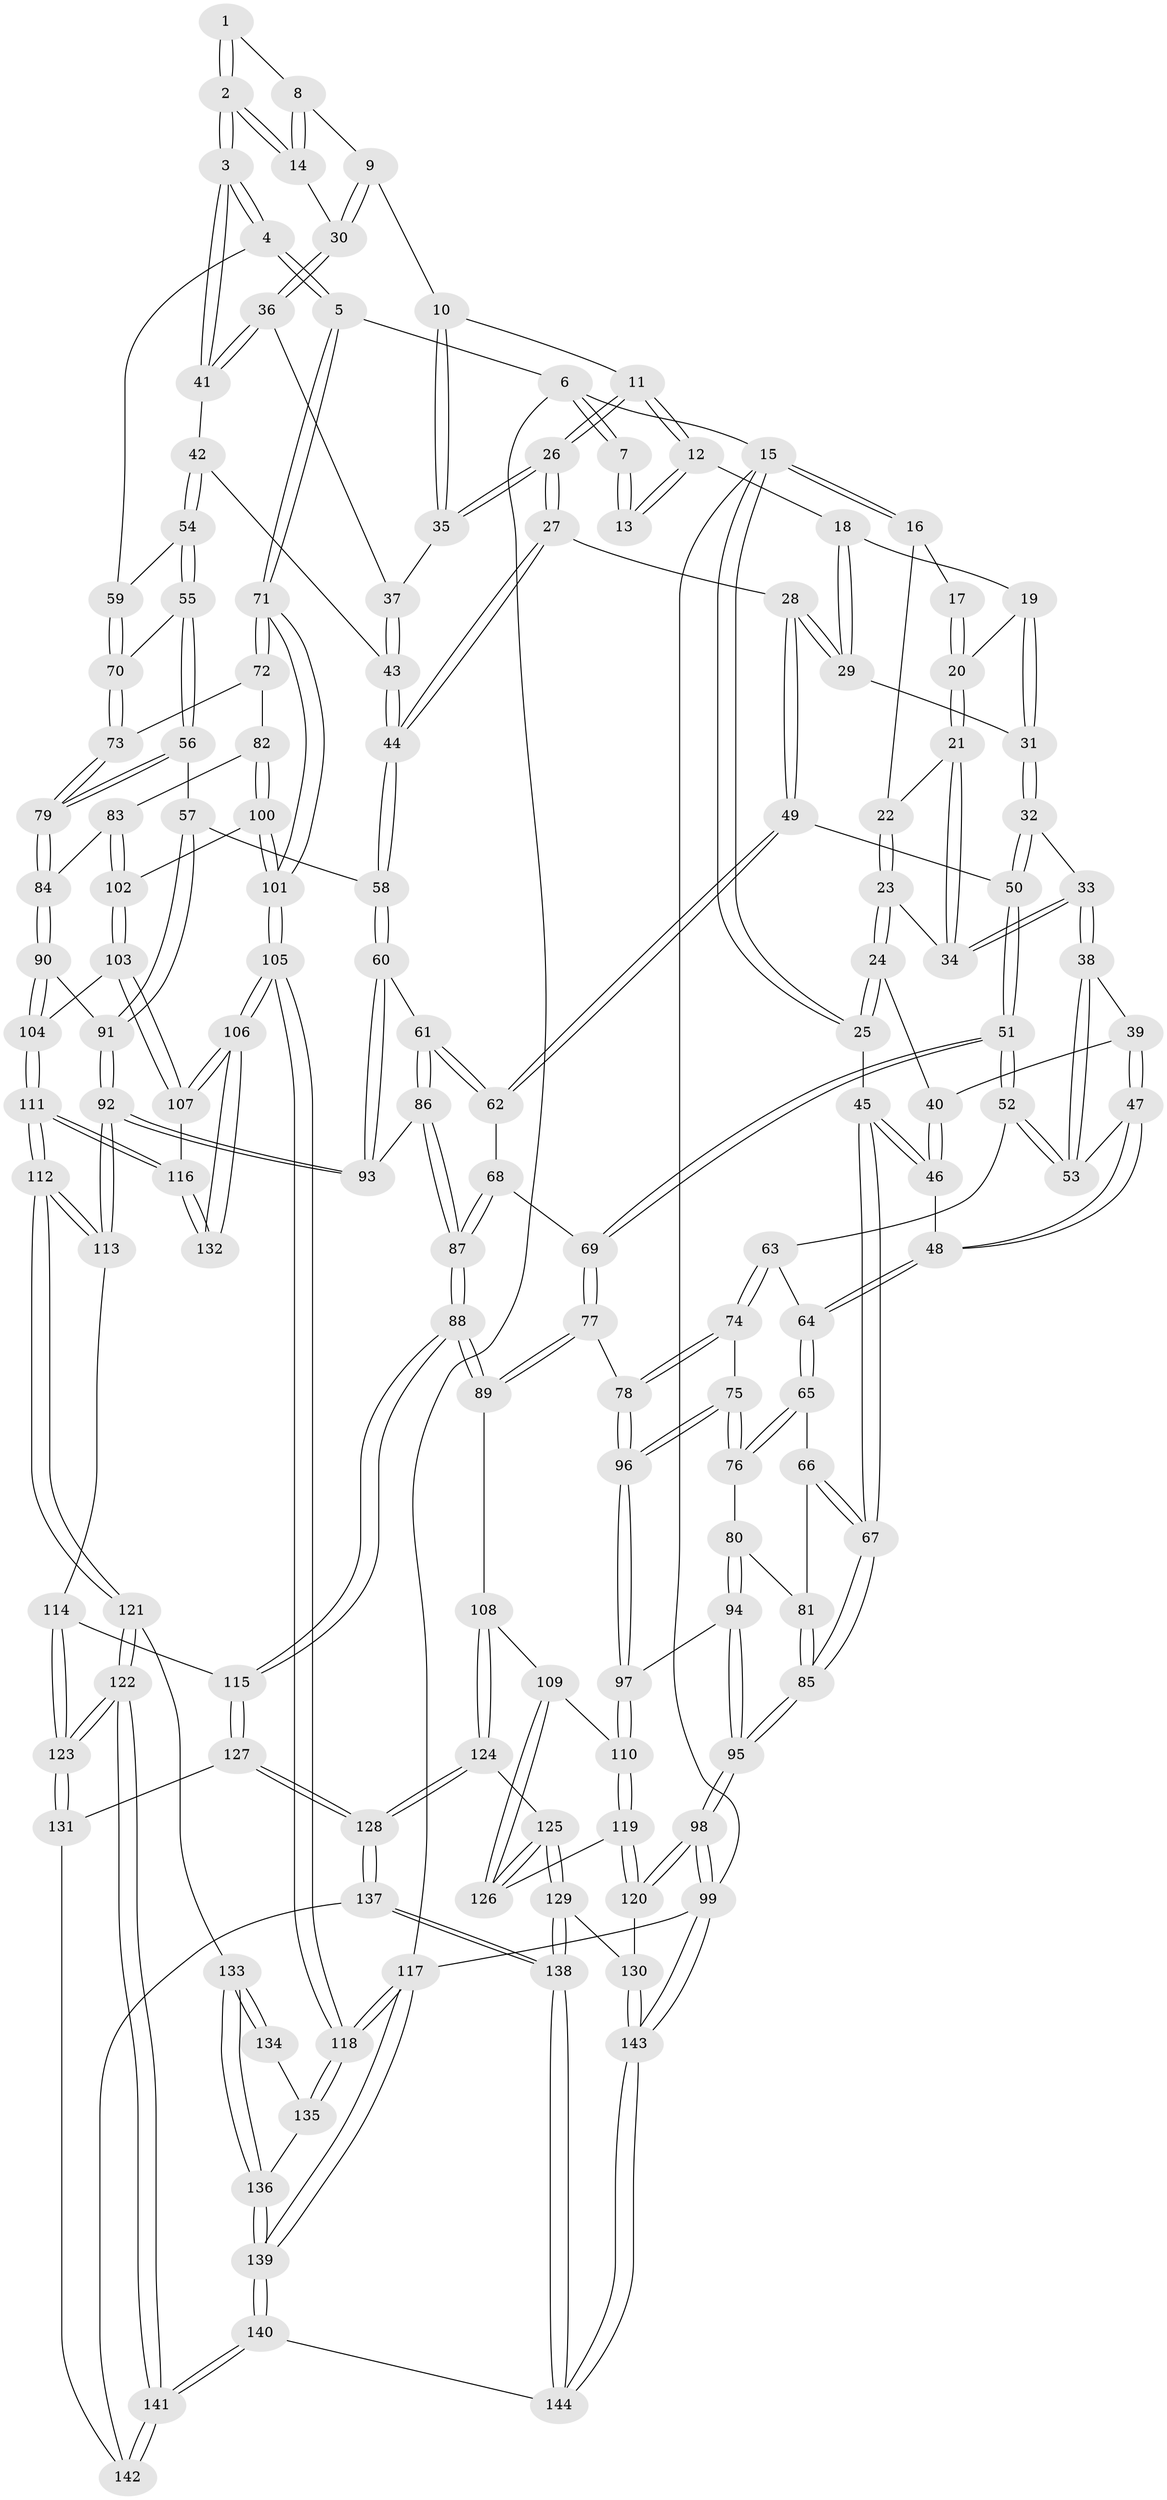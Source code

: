 // Generated by graph-tools (version 1.1) at 2025/11/02/27/25 16:11:57]
// undirected, 144 vertices, 357 edges
graph export_dot {
graph [start="1"]
  node [color=gray90,style=filled];
  1 [pos="+0.7826563176876704+0"];
  2 [pos="+0.8787375614325263+0.15349345328890493"];
  3 [pos="+0.9651171947019392+0.2014163873402511"];
  4 [pos="+1+0.2132838526525192"];
  5 [pos="+1+0.15217241987325517"];
  6 [pos="+1+0"];
  7 [pos="+0.7773372728077919+0"];
  8 [pos="+0.7553936410679168+0"];
  9 [pos="+0.7227017979719863+0.061539188924650566"];
  10 [pos="+0.6723715471303358+0.07441903104840032"];
  11 [pos="+0.563535041917661+0"];
  12 [pos="+0.5334651430514085+0"];
  13 [pos="+0.5395778815737106+0"];
  14 [pos="+0.8091571517878114+0.1455587832304474"];
  15 [pos="+0+0"];
  16 [pos="+0.04092723694963869+0"];
  17 [pos="+0.35159765305151963+0"];
  18 [pos="+0.5085294890773884+0"];
  19 [pos="+0.36317913431417354+0.06674342830285562"];
  20 [pos="+0.3246217312622935+0.0465082684354497"];
  21 [pos="+0.252567828492966+0.07091934704649552"];
  22 [pos="+0.06293551296465773+0"];
  23 [pos="+0.14570164831601343+0.1264248014153808"];
  24 [pos="+0.0980951720632277+0.15357907766168022"];
  25 [pos="+0+0"];
  26 [pos="+0.5938374503466949+0.20071245189876266"];
  27 [pos="+0.5711349673359858+0.22048244852626386"];
  28 [pos="+0.5114773674009105+0.22305236968480563"];
  29 [pos="+0.45141139119880697+0.1921802830399387"];
  30 [pos="+0.7822769064268346+0.145597431640601"];
  31 [pos="+0.3980533586642395+0.1943376914560181"];
  32 [pos="+0.37652329834098874+0.20514523986043615"];
  33 [pos="+0.2800801358266825+0.2102868086668448"];
  34 [pos="+0.23204967606611024+0.13581746518951082"];
  35 [pos="+0.650095858783834+0.18310868180560233"];
  36 [pos="+0.6974705844963559+0.18944397822380915"];
  37 [pos="+0.6958381924742065+0.19012172252349782"];
  38 [pos="+0.2518531607058116+0.2525308186802896"];
  39 [pos="+0.12708181096945662+0.24825170556307144"];
  40 [pos="+0.0916450202535506+0.22137745961513655"];
  41 [pos="+0.8164798469953689+0.26498374262054314"];
  42 [pos="+0.7751676399412682+0.28874784648631596"];
  43 [pos="+0.7320806709467829+0.27725893398342"];
  44 [pos="+0.6457405941041765+0.37108032237400634"];
  45 [pos="+0+0.30193136736430826"];
  46 [pos="+0+0.2956413664108959"];
  47 [pos="+0.1260334066595203+0.3395077040338935"];
  48 [pos="+0.09543963755411876+0.3680189293165833"];
  49 [pos="+0.47515960202691854+0.36997463208425585"];
  50 [pos="+0.3798145622903843+0.328116193622577"];
  51 [pos="+0.30899404518635964+0.4097893930369859"];
  52 [pos="+0.2680390964178653+0.3949494250450077"];
  53 [pos="+0.24377740193994232+0.3295696779340199"];
  54 [pos="+0.7766320372570281+0.34170926425073095"];
  55 [pos="+0.7373696135900015+0.41566946092837226"];
  56 [pos="+0.713534078745131+0.42924591174932886"];
  57 [pos="+0.6946711320617031+0.432642126071841"];
  58 [pos="+0.6496077059444179+0.4189957194190708"];
  59 [pos="+0.9232761717978037+0.34776697981885246"];
  60 [pos="+0.646040919699857+0.42122331991238304"];
  61 [pos="+0.560268265038732+0.44927324789501777"];
  62 [pos="+0.4827067956271483+0.40412649240950366"];
  63 [pos="+0.257653959033679+0.40337228484932897"];
  64 [pos="+0.10411150484748954+0.41858773528762083"];
  65 [pos="+0.09957655400195581+0.4319831951254577"];
  66 [pos="+0.03255502859836206+0.43875234349524517"];
  67 [pos="+0+0.31803420722549386"];
  68 [pos="+0.38726368714302956+0.4528040617377092"];
  69 [pos="+0.3466399445049653+0.4504271185936417"];
  70 [pos="+0.8974046473296953+0.4053594560940699"];
  71 [pos="+1+0.5779022031823251"];
  72 [pos="+0.9103811317037+0.4359662627840708"];
  73 [pos="+0.8988186274015899+0.4197601708787497"];
  74 [pos="+0.2187202167029341+0.47530044952422973"];
  75 [pos="+0.1362335444570463+0.49814247873833634"];
  76 [pos="+0.10934299825129355+0.4766529140763803"];
  77 [pos="+0.30955698238947094+0.5807298216930353"];
  78 [pos="+0.25369719073855274+0.5793951589293228"];
  79 [pos="+0.833129396767878+0.5147101972469821"];
  80 [pos="+0.07181549351552846+0.5080701140382895"];
  81 [pos="+0.013488578234645388+0.48887437972863906"];
  82 [pos="+0.9406901358017242+0.5405780081401023"];
  83 [pos="+0.8642554321990875+0.5560885107936219"];
  84 [pos="+0.8349217186646729+0.547774141490393"];
  85 [pos="+0+0.6138938003402065"];
  86 [pos="+0.5095929758947996+0.5871034064397934"];
  87 [pos="+0.4845882984473743+0.6045082686621308"];
  88 [pos="+0.43728544256935814+0.671947845236495"];
  89 [pos="+0.3973638101940638+0.6685367615745275"];
  90 [pos="+0.7780885847916611+0.6024508364327184"];
  91 [pos="+0.7401693919033615+0.5859251061128166"];
  92 [pos="+0.6451009544260353+0.6200527470413476"];
  93 [pos="+0.6405402695426616+0.6166895060400689"];
  94 [pos="+0.021024034080914085+0.6118006198773935"];
  95 [pos="+0+0.6341708817293601"];
  96 [pos="+0.16703293937799565+0.6209934505957923"];
  97 [pos="+0.14580713328341327+0.6515606336496166"];
  98 [pos="+0+0.7289113044794479"];
  99 [pos="+0+1"];
  100 [pos="+0.9851991351070641+0.5675521014010089"];
  101 [pos="+1+0.6329215884654537"];
  102 [pos="+0.8959669642858594+0.6201265835630017"];
  103 [pos="+0.885242192807536+0.6605792339827186"];
  104 [pos="+0.7803657177339719+0.6093620964956893"];
  105 [pos="+1+0.7418174287579311"];
  106 [pos="+1+0.7384197332124451"];
  107 [pos="+0.9011695620979298+0.6929602645471168"];
  108 [pos="+0.3407905256265734+0.7115043402288527"];
  109 [pos="+0.31162506272551954+0.721665245392724"];
  110 [pos="+0.1571363674978903+0.7043030434924038"];
  111 [pos="+0.7559836522720256+0.7804140398750872"];
  112 [pos="+0.7466826152662628+0.7905012025973253"];
  113 [pos="+0.6510128228965794+0.6943049148951541"];
  114 [pos="+0.5817896410945487+0.7186873129431606"];
  115 [pos="+0.4727432109436165+0.7299185166745914"];
  116 [pos="+0.7960643318215727+0.7658631590635949"];
  117 [pos="+1+1"];
  118 [pos="+1+0.9429712215998614"];
  119 [pos="+0.1440412918716922+0.7487152296061433"];
  120 [pos="+0.1136592332393077+0.8031547596316092"];
  121 [pos="+0.74092924805507+0.817578041434116"];
  122 [pos="+0.6929526695682179+0.9099983321846704"];
  123 [pos="+0.6788899088613887+0.9046954114023101"];
  124 [pos="+0.33743393837538643+0.8599153046067857"];
  125 [pos="+0.27660273440657385+0.843898747101449"];
  126 [pos="+0.26999270330199837+0.8038869921610555"];
  127 [pos="+0.4896537550738216+0.8438327330004591"];
  128 [pos="+0.4058433669623062+0.9184105716299524"];
  129 [pos="+0.18240720394345544+0.9017875913926345"];
  130 [pos="+0.1368332949025478+0.8980848095851546"];
  131 [pos="+0.5515056187686915+0.8669515094202178"];
  132 [pos="+0.9251944577103076+0.7985930702285803"];
  133 [pos="+0.8692405152138931+0.8485807886341392"];
  134 [pos="+0.9032660822262832+0.829292947364281"];
  135 [pos="+0.9152838132494743+0.8498744492637803"];
  136 [pos="+0.9094589128155552+0.9072369926829738"];
  137 [pos="+0.3783423202773115+1"];
  138 [pos="+0.3697368601743858+1"];
  139 [pos="+1+1"];
  140 [pos="+0.7883115217056464+1"];
  141 [pos="+0.7435363194158575+1"];
  142 [pos="+0.5232662218581403+0.9807206482002719"];
  143 [pos="+0+1"];
  144 [pos="+0.37297486408964375+1"];
  1 -- 2;
  1 -- 2;
  1 -- 8;
  2 -- 3;
  2 -- 3;
  2 -- 14;
  2 -- 14;
  3 -- 4;
  3 -- 4;
  3 -- 41;
  3 -- 41;
  4 -- 5;
  4 -- 5;
  4 -- 59;
  5 -- 6;
  5 -- 71;
  5 -- 71;
  6 -- 7;
  6 -- 7;
  6 -- 15;
  6 -- 117;
  7 -- 13;
  7 -- 13;
  8 -- 9;
  8 -- 14;
  8 -- 14;
  9 -- 10;
  9 -- 30;
  9 -- 30;
  10 -- 11;
  10 -- 35;
  10 -- 35;
  11 -- 12;
  11 -- 12;
  11 -- 26;
  11 -- 26;
  12 -- 13;
  12 -- 13;
  12 -- 18;
  14 -- 30;
  15 -- 16;
  15 -- 16;
  15 -- 25;
  15 -- 25;
  15 -- 99;
  16 -- 17;
  16 -- 22;
  17 -- 20;
  17 -- 20;
  18 -- 19;
  18 -- 29;
  18 -- 29;
  19 -- 20;
  19 -- 31;
  19 -- 31;
  20 -- 21;
  20 -- 21;
  21 -- 22;
  21 -- 34;
  21 -- 34;
  22 -- 23;
  22 -- 23;
  23 -- 24;
  23 -- 24;
  23 -- 34;
  24 -- 25;
  24 -- 25;
  24 -- 40;
  25 -- 45;
  26 -- 27;
  26 -- 27;
  26 -- 35;
  26 -- 35;
  27 -- 28;
  27 -- 44;
  27 -- 44;
  28 -- 29;
  28 -- 29;
  28 -- 49;
  28 -- 49;
  29 -- 31;
  30 -- 36;
  30 -- 36;
  31 -- 32;
  31 -- 32;
  32 -- 33;
  32 -- 50;
  32 -- 50;
  33 -- 34;
  33 -- 34;
  33 -- 38;
  33 -- 38;
  35 -- 37;
  36 -- 37;
  36 -- 41;
  36 -- 41;
  37 -- 43;
  37 -- 43;
  38 -- 39;
  38 -- 53;
  38 -- 53;
  39 -- 40;
  39 -- 47;
  39 -- 47;
  40 -- 46;
  40 -- 46;
  41 -- 42;
  42 -- 43;
  42 -- 54;
  42 -- 54;
  43 -- 44;
  43 -- 44;
  44 -- 58;
  44 -- 58;
  45 -- 46;
  45 -- 46;
  45 -- 67;
  45 -- 67;
  46 -- 48;
  47 -- 48;
  47 -- 48;
  47 -- 53;
  48 -- 64;
  48 -- 64;
  49 -- 50;
  49 -- 62;
  49 -- 62;
  50 -- 51;
  50 -- 51;
  51 -- 52;
  51 -- 52;
  51 -- 69;
  51 -- 69;
  52 -- 53;
  52 -- 53;
  52 -- 63;
  54 -- 55;
  54 -- 55;
  54 -- 59;
  55 -- 56;
  55 -- 56;
  55 -- 70;
  56 -- 57;
  56 -- 79;
  56 -- 79;
  57 -- 58;
  57 -- 91;
  57 -- 91;
  58 -- 60;
  58 -- 60;
  59 -- 70;
  59 -- 70;
  60 -- 61;
  60 -- 93;
  60 -- 93;
  61 -- 62;
  61 -- 62;
  61 -- 86;
  61 -- 86;
  62 -- 68;
  63 -- 64;
  63 -- 74;
  63 -- 74;
  64 -- 65;
  64 -- 65;
  65 -- 66;
  65 -- 76;
  65 -- 76;
  66 -- 67;
  66 -- 67;
  66 -- 81;
  67 -- 85;
  67 -- 85;
  68 -- 69;
  68 -- 87;
  68 -- 87;
  69 -- 77;
  69 -- 77;
  70 -- 73;
  70 -- 73;
  71 -- 72;
  71 -- 72;
  71 -- 101;
  71 -- 101;
  72 -- 73;
  72 -- 82;
  73 -- 79;
  73 -- 79;
  74 -- 75;
  74 -- 78;
  74 -- 78;
  75 -- 76;
  75 -- 76;
  75 -- 96;
  75 -- 96;
  76 -- 80;
  77 -- 78;
  77 -- 89;
  77 -- 89;
  78 -- 96;
  78 -- 96;
  79 -- 84;
  79 -- 84;
  80 -- 81;
  80 -- 94;
  80 -- 94;
  81 -- 85;
  81 -- 85;
  82 -- 83;
  82 -- 100;
  82 -- 100;
  83 -- 84;
  83 -- 102;
  83 -- 102;
  84 -- 90;
  84 -- 90;
  85 -- 95;
  85 -- 95;
  86 -- 87;
  86 -- 87;
  86 -- 93;
  87 -- 88;
  87 -- 88;
  88 -- 89;
  88 -- 89;
  88 -- 115;
  88 -- 115;
  89 -- 108;
  90 -- 91;
  90 -- 104;
  90 -- 104;
  91 -- 92;
  91 -- 92;
  92 -- 93;
  92 -- 93;
  92 -- 113;
  92 -- 113;
  94 -- 95;
  94 -- 95;
  94 -- 97;
  95 -- 98;
  95 -- 98;
  96 -- 97;
  96 -- 97;
  97 -- 110;
  97 -- 110;
  98 -- 99;
  98 -- 99;
  98 -- 120;
  98 -- 120;
  99 -- 143;
  99 -- 143;
  99 -- 117;
  100 -- 101;
  100 -- 101;
  100 -- 102;
  101 -- 105;
  101 -- 105;
  102 -- 103;
  102 -- 103;
  103 -- 104;
  103 -- 107;
  103 -- 107;
  104 -- 111;
  104 -- 111;
  105 -- 106;
  105 -- 106;
  105 -- 118;
  105 -- 118;
  106 -- 107;
  106 -- 107;
  106 -- 132;
  106 -- 132;
  107 -- 116;
  108 -- 109;
  108 -- 124;
  108 -- 124;
  109 -- 110;
  109 -- 126;
  109 -- 126;
  110 -- 119;
  110 -- 119;
  111 -- 112;
  111 -- 112;
  111 -- 116;
  111 -- 116;
  112 -- 113;
  112 -- 113;
  112 -- 121;
  112 -- 121;
  113 -- 114;
  114 -- 115;
  114 -- 123;
  114 -- 123;
  115 -- 127;
  115 -- 127;
  116 -- 132;
  116 -- 132;
  117 -- 118;
  117 -- 118;
  117 -- 139;
  117 -- 139;
  118 -- 135;
  118 -- 135;
  119 -- 120;
  119 -- 120;
  119 -- 126;
  120 -- 130;
  121 -- 122;
  121 -- 122;
  121 -- 133;
  122 -- 123;
  122 -- 123;
  122 -- 141;
  122 -- 141;
  123 -- 131;
  123 -- 131;
  124 -- 125;
  124 -- 128;
  124 -- 128;
  125 -- 126;
  125 -- 126;
  125 -- 129;
  125 -- 129;
  127 -- 128;
  127 -- 128;
  127 -- 131;
  128 -- 137;
  128 -- 137;
  129 -- 130;
  129 -- 138;
  129 -- 138;
  130 -- 143;
  130 -- 143;
  131 -- 142;
  133 -- 134;
  133 -- 134;
  133 -- 136;
  133 -- 136;
  134 -- 135;
  135 -- 136;
  136 -- 139;
  136 -- 139;
  137 -- 138;
  137 -- 138;
  137 -- 142;
  138 -- 144;
  138 -- 144;
  139 -- 140;
  139 -- 140;
  140 -- 141;
  140 -- 141;
  140 -- 144;
  141 -- 142;
  141 -- 142;
  143 -- 144;
  143 -- 144;
}
